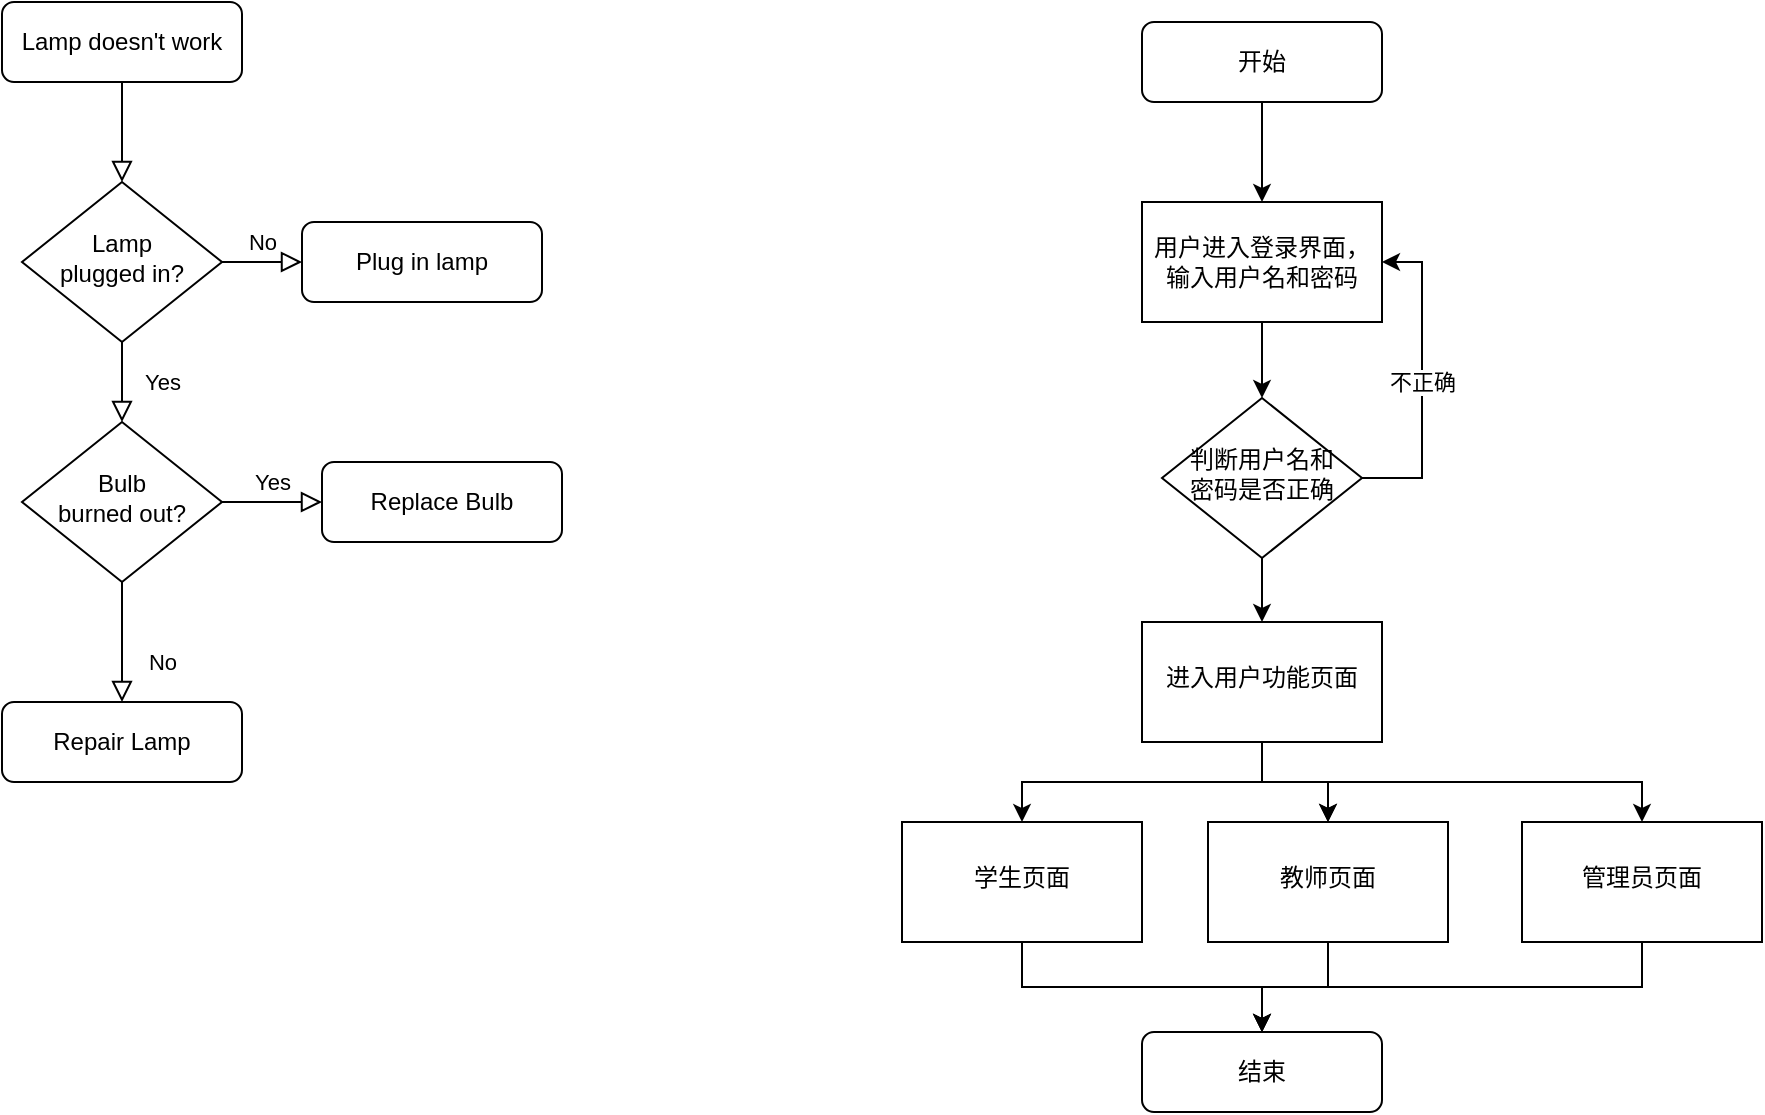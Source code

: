 <mxfile version="21.0.6" type="github">
  <diagram id="C5RBs43oDa-KdzZeNtuy" name="Page-1">
    <mxGraphModel dx="1127" dy="760" grid="1" gridSize="10" guides="1" tooltips="1" connect="1" arrows="1" fold="1" page="1" pageScale="1" pageWidth="827" pageHeight="1169" math="0" shadow="0">
      <root>
        <mxCell id="WIyWlLk6GJQsqaUBKTNV-0" />
        <mxCell id="WIyWlLk6GJQsqaUBKTNV-1" parent="WIyWlLk6GJQsqaUBKTNV-0" />
        <mxCell id="WIyWlLk6GJQsqaUBKTNV-2" value="" style="rounded=0;html=1;jettySize=auto;orthogonalLoop=1;fontSize=11;endArrow=block;endFill=0;endSize=8;strokeWidth=1;shadow=0;labelBackgroundColor=none;edgeStyle=orthogonalEdgeStyle;" parent="WIyWlLk6GJQsqaUBKTNV-1" source="WIyWlLk6GJQsqaUBKTNV-3" target="WIyWlLk6GJQsqaUBKTNV-6" edge="1">
          <mxGeometry relative="1" as="geometry" />
        </mxCell>
        <mxCell id="WIyWlLk6GJQsqaUBKTNV-3" value="Lamp doesn&#39;t work" style="rounded=1;whiteSpace=wrap;html=1;fontSize=12;glass=0;strokeWidth=1;shadow=0;" parent="WIyWlLk6GJQsqaUBKTNV-1" vertex="1">
          <mxGeometry x="160" y="80" width="120" height="40" as="geometry" />
        </mxCell>
        <mxCell id="WIyWlLk6GJQsqaUBKTNV-4" value="Yes" style="rounded=0;html=1;jettySize=auto;orthogonalLoop=1;fontSize=11;endArrow=block;endFill=0;endSize=8;strokeWidth=1;shadow=0;labelBackgroundColor=none;edgeStyle=orthogonalEdgeStyle;" parent="WIyWlLk6GJQsqaUBKTNV-1" source="WIyWlLk6GJQsqaUBKTNV-6" target="WIyWlLk6GJQsqaUBKTNV-10" edge="1">
          <mxGeometry y="20" relative="1" as="geometry">
            <mxPoint as="offset" />
          </mxGeometry>
        </mxCell>
        <mxCell id="WIyWlLk6GJQsqaUBKTNV-5" value="No" style="edgeStyle=orthogonalEdgeStyle;rounded=0;html=1;jettySize=auto;orthogonalLoop=1;fontSize=11;endArrow=block;endFill=0;endSize=8;strokeWidth=1;shadow=0;labelBackgroundColor=none;" parent="WIyWlLk6GJQsqaUBKTNV-1" source="WIyWlLk6GJQsqaUBKTNV-6" target="WIyWlLk6GJQsqaUBKTNV-7" edge="1">
          <mxGeometry y="10" relative="1" as="geometry">
            <mxPoint as="offset" />
          </mxGeometry>
        </mxCell>
        <mxCell id="WIyWlLk6GJQsqaUBKTNV-6" value="Lamp&lt;br&gt;plugged in?" style="rhombus;whiteSpace=wrap;html=1;shadow=0;fontFamily=Helvetica;fontSize=12;align=center;strokeWidth=1;spacing=6;spacingTop=-4;" parent="WIyWlLk6GJQsqaUBKTNV-1" vertex="1">
          <mxGeometry x="170" y="170" width="100" height="80" as="geometry" />
        </mxCell>
        <mxCell id="WIyWlLk6GJQsqaUBKTNV-7" value="Plug in lamp" style="rounded=1;whiteSpace=wrap;html=1;fontSize=12;glass=0;strokeWidth=1;shadow=0;" parent="WIyWlLk6GJQsqaUBKTNV-1" vertex="1">
          <mxGeometry x="310" y="190" width="120" height="40" as="geometry" />
        </mxCell>
        <mxCell id="WIyWlLk6GJQsqaUBKTNV-8" value="No" style="rounded=0;html=1;jettySize=auto;orthogonalLoop=1;fontSize=11;endArrow=block;endFill=0;endSize=8;strokeWidth=1;shadow=0;labelBackgroundColor=none;edgeStyle=orthogonalEdgeStyle;" parent="WIyWlLk6GJQsqaUBKTNV-1" source="WIyWlLk6GJQsqaUBKTNV-10" target="WIyWlLk6GJQsqaUBKTNV-11" edge="1">
          <mxGeometry x="0.333" y="20" relative="1" as="geometry">
            <mxPoint as="offset" />
          </mxGeometry>
        </mxCell>
        <mxCell id="WIyWlLk6GJQsqaUBKTNV-9" value="Yes" style="edgeStyle=orthogonalEdgeStyle;rounded=0;html=1;jettySize=auto;orthogonalLoop=1;fontSize=11;endArrow=block;endFill=0;endSize=8;strokeWidth=1;shadow=0;labelBackgroundColor=none;" parent="WIyWlLk6GJQsqaUBKTNV-1" source="WIyWlLk6GJQsqaUBKTNV-10" target="WIyWlLk6GJQsqaUBKTNV-12" edge="1">
          <mxGeometry y="10" relative="1" as="geometry">
            <mxPoint as="offset" />
          </mxGeometry>
        </mxCell>
        <mxCell id="WIyWlLk6GJQsqaUBKTNV-10" value="Bulb&lt;br&gt;burned out?" style="rhombus;whiteSpace=wrap;html=1;shadow=0;fontFamily=Helvetica;fontSize=12;align=center;strokeWidth=1;spacing=6;spacingTop=-4;" parent="WIyWlLk6GJQsqaUBKTNV-1" vertex="1">
          <mxGeometry x="170" y="290" width="100" height="80" as="geometry" />
        </mxCell>
        <mxCell id="WIyWlLk6GJQsqaUBKTNV-11" value="Repair Lamp" style="rounded=1;whiteSpace=wrap;html=1;fontSize=12;glass=0;strokeWidth=1;shadow=0;" parent="WIyWlLk6GJQsqaUBKTNV-1" vertex="1">
          <mxGeometry x="160" y="430" width="120" height="40" as="geometry" />
        </mxCell>
        <mxCell id="WIyWlLk6GJQsqaUBKTNV-12" value="Replace Bulb" style="rounded=1;whiteSpace=wrap;html=1;fontSize=12;glass=0;strokeWidth=1;shadow=0;" parent="WIyWlLk6GJQsqaUBKTNV-1" vertex="1">
          <mxGeometry x="320" y="310" width="120" height="40" as="geometry" />
        </mxCell>
        <mxCell id="z-XqypmiZ_r4ExCSgTic-5" value="" style="group" parent="WIyWlLk6GJQsqaUBKTNV-1" vertex="1" connectable="0">
          <mxGeometry x="610" y="90" width="430" height="545" as="geometry" />
        </mxCell>
        <mxCell id="jGKwaP8b4mZDkgeBbSFk-5" value="开始" style="rounded=1;whiteSpace=wrap;html=1;fontSize=12;glass=0;strokeWidth=1;shadow=0;" parent="z-XqypmiZ_r4ExCSgTic-5" vertex="1">
          <mxGeometry x="120" width="120" height="40" as="geometry" />
        </mxCell>
        <mxCell id="jGKwaP8b4mZDkgeBbSFk-8" value="判断用户名和&lt;br&gt;密码是否正确" style="rhombus;whiteSpace=wrap;html=1;shadow=0;fontFamily=Helvetica;fontSize=12;align=center;strokeWidth=1;spacing=6;spacingTop=-4;" parent="z-XqypmiZ_r4ExCSgTic-5" vertex="1">
          <mxGeometry x="130" y="188" width="100" height="80" as="geometry" />
        </mxCell>
        <mxCell id="jGKwaP8b4mZDkgeBbSFk-15" style="edgeStyle=orthogonalEdgeStyle;rounded=0;orthogonalLoop=1;jettySize=auto;html=1;exitX=0.5;exitY=1;exitDx=0;exitDy=0;entryX=0.5;entryY=0;entryDx=0;entryDy=0;" parent="z-XqypmiZ_r4ExCSgTic-5" source="jGKwaP8b4mZDkgeBbSFk-13" target="jGKwaP8b4mZDkgeBbSFk-8" edge="1">
          <mxGeometry relative="1" as="geometry" />
        </mxCell>
        <mxCell id="jGKwaP8b4mZDkgeBbSFk-13" value="用户进入登录界面，输入用户名和密码" style="whiteSpace=wrap;html=1;rounded=0;glass=0;strokeWidth=1;shadow=0;" parent="z-XqypmiZ_r4ExCSgTic-5" vertex="1">
          <mxGeometry x="120" y="90" width="120" height="60" as="geometry" />
        </mxCell>
        <mxCell id="jGKwaP8b4mZDkgeBbSFk-14" value="" style="edgeStyle=orthogonalEdgeStyle;rounded=0;orthogonalLoop=1;jettySize=auto;html=1;" parent="z-XqypmiZ_r4ExCSgTic-5" source="jGKwaP8b4mZDkgeBbSFk-5" target="jGKwaP8b4mZDkgeBbSFk-13" edge="1">
          <mxGeometry relative="1" as="geometry" />
        </mxCell>
        <mxCell id="jGKwaP8b4mZDkgeBbSFk-16" style="edgeStyle=orthogonalEdgeStyle;rounded=0;orthogonalLoop=1;jettySize=auto;html=1;entryX=1;entryY=0.5;entryDx=0;entryDy=0;" parent="z-XqypmiZ_r4ExCSgTic-5" source="jGKwaP8b4mZDkgeBbSFk-8" target="jGKwaP8b4mZDkgeBbSFk-13" edge="1">
          <mxGeometry relative="1" as="geometry">
            <Array as="points">
              <mxPoint x="260" y="228" />
              <mxPoint x="260" y="120" />
            </Array>
          </mxGeometry>
        </mxCell>
        <mxCell id="jGKwaP8b4mZDkgeBbSFk-17" value="不正确" style="edgeLabel;html=1;align=center;verticalAlign=middle;resizable=0;points=[];" parent="jGKwaP8b4mZDkgeBbSFk-16" vertex="1" connectable="0">
          <mxGeometry x="-0.177" y="-9" relative="1" as="geometry">
            <mxPoint x="-9" y="-13" as="offset" />
          </mxGeometry>
        </mxCell>
        <mxCell id="jGKwaP8b4mZDkgeBbSFk-18" value="进入用户功能页面" style="whiteSpace=wrap;html=1;shadow=0;strokeWidth=1;spacing=6;spacingTop=-4;" parent="z-XqypmiZ_r4ExCSgTic-5" vertex="1">
          <mxGeometry x="120" y="300" width="120" height="60" as="geometry" />
        </mxCell>
        <mxCell id="jGKwaP8b4mZDkgeBbSFk-19" value="" style="edgeStyle=orthogonalEdgeStyle;rounded=0;orthogonalLoop=1;jettySize=auto;html=1;" parent="z-XqypmiZ_r4ExCSgTic-5" source="jGKwaP8b4mZDkgeBbSFk-8" target="jGKwaP8b4mZDkgeBbSFk-18" edge="1">
          <mxGeometry relative="1" as="geometry" />
        </mxCell>
        <mxCell id="jGKwaP8b4mZDkgeBbSFk-20" value="学生页面" style="whiteSpace=wrap;html=1;shadow=0;strokeWidth=1;spacing=6;spacingTop=-4;" parent="z-XqypmiZ_r4ExCSgTic-5" vertex="1">
          <mxGeometry y="400" width="120" height="60" as="geometry" />
        </mxCell>
        <mxCell id="jGKwaP8b4mZDkgeBbSFk-21" value="" style="edgeStyle=orthogonalEdgeStyle;rounded=0;orthogonalLoop=1;jettySize=auto;html=1;" parent="z-XqypmiZ_r4ExCSgTic-5" source="jGKwaP8b4mZDkgeBbSFk-18" target="jGKwaP8b4mZDkgeBbSFk-20" edge="1">
          <mxGeometry relative="1" as="geometry" />
        </mxCell>
        <mxCell id="jGKwaP8b4mZDkgeBbSFk-23" value="教师页面" style="whiteSpace=wrap;html=1;shadow=0;strokeWidth=1;spacing=6;spacingTop=-4;" parent="z-XqypmiZ_r4ExCSgTic-5" vertex="1">
          <mxGeometry x="153" y="400" width="120" height="60" as="geometry" />
        </mxCell>
        <mxCell id="jGKwaP8b4mZDkgeBbSFk-24" value="" style="edgeStyle=orthogonalEdgeStyle;rounded=0;orthogonalLoop=1;jettySize=auto;html=1;" parent="z-XqypmiZ_r4ExCSgTic-5" source="jGKwaP8b4mZDkgeBbSFk-18" target="jGKwaP8b4mZDkgeBbSFk-23" edge="1">
          <mxGeometry relative="1" as="geometry" />
        </mxCell>
        <mxCell id="jGKwaP8b4mZDkgeBbSFk-25" value="" style="edgeStyle=orthogonalEdgeStyle;rounded=0;orthogonalLoop=1;jettySize=auto;html=1;" parent="z-XqypmiZ_r4ExCSgTic-5" source="jGKwaP8b4mZDkgeBbSFk-18" target="jGKwaP8b4mZDkgeBbSFk-23" edge="1">
          <mxGeometry relative="1" as="geometry" />
        </mxCell>
        <mxCell id="jGKwaP8b4mZDkgeBbSFk-26" value="管理员页面" style="whiteSpace=wrap;html=1;shadow=0;strokeWidth=1;spacing=6;spacingTop=-4;" parent="z-XqypmiZ_r4ExCSgTic-5" vertex="1">
          <mxGeometry x="310" y="400" width="120" height="60" as="geometry" />
        </mxCell>
        <mxCell id="jGKwaP8b4mZDkgeBbSFk-27" value="" style="edgeStyle=orthogonalEdgeStyle;rounded=0;orthogonalLoop=1;jettySize=auto;html=1;exitX=0.5;exitY=1;exitDx=0;exitDy=0;" parent="z-XqypmiZ_r4ExCSgTic-5" source="jGKwaP8b4mZDkgeBbSFk-18" target="jGKwaP8b4mZDkgeBbSFk-26" edge="1">
          <mxGeometry relative="1" as="geometry" />
        </mxCell>
        <mxCell id="z-XqypmiZ_r4ExCSgTic-0" value="结束" style="rounded=1;whiteSpace=wrap;html=1;fontSize=12;glass=0;strokeWidth=1;shadow=0;" parent="z-XqypmiZ_r4ExCSgTic-5" vertex="1">
          <mxGeometry x="120" y="505" width="120" height="40" as="geometry" />
        </mxCell>
        <mxCell id="z-XqypmiZ_r4ExCSgTic-1" style="edgeStyle=orthogonalEdgeStyle;rounded=0;orthogonalLoop=1;jettySize=auto;html=1;exitX=0.5;exitY=1;exitDx=0;exitDy=0;entryX=0.5;entryY=0;entryDx=0;entryDy=0;" parent="z-XqypmiZ_r4ExCSgTic-5" source="jGKwaP8b4mZDkgeBbSFk-20" target="z-XqypmiZ_r4ExCSgTic-0" edge="1">
          <mxGeometry relative="1" as="geometry" />
        </mxCell>
        <mxCell id="z-XqypmiZ_r4ExCSgTic-3" style="edgeStyle=orthogonalEdgeStyle;rounded=0;orthogonalLoop=1;jettySize=auto;html=1;exitX=0.5;exitY=1;exitDx=0;exitDy=0;entryX=0.5;entryY=0;entryDx=0;entryDy=0;" parent="z-XqypmiZ_r4ExCSgTic-5" source="jGKwaP8b4mZDkgeBbSFk-23" target="z-XqypmiZ_r4ExCSgTic-0" edge="1">
          <mxGeometry relative="1" as="geometry" />
        </mxCell>
        <mxCell id="z-XqypmiZ_r4ExCSgTic-4" style="edgeStyle=orthogonalEdgeStyle;rounded=0;orthogonalLoop=1;jettySize=auto;html=1;exitX=0.5;exitY=1;exitDx=0;exitDy=0;entryX=0.5;entryY=0;entryDx=0;entryDy=0;" parent="z-XqypmiZ_r4ExCSgTic-5" source="jGKwaP8b4mZDkgeBbSFk-26" target="z-XqypmiZ_r4ExCSgTic-0" edge="1">
          <mxGeometry relative="1" as="geometry">
            <mxPoint x="180" y="500" as="targetPoint" />
          </mxGeometry>
        </mxCell>
      </root>
    </mxGraphModel>
  </diagram>
</mxfile>
